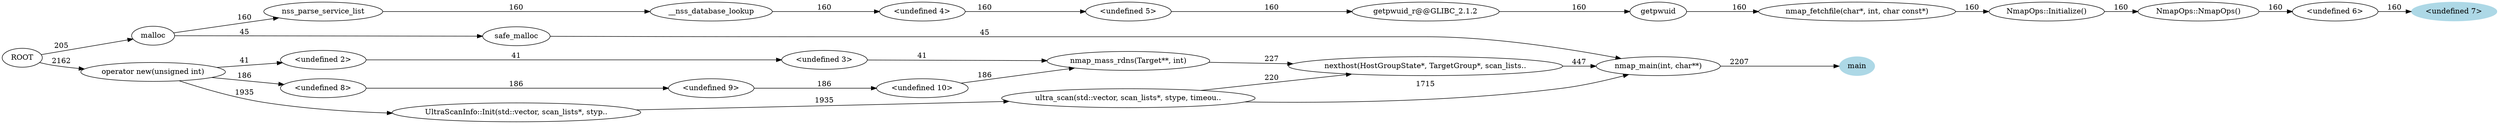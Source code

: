 digraph Leak_DefinitelyLost {
rankdir=LR
"<undefined 2>"
"nmap_main(int, char**)"
"<undefined 3>"
"<undefined 10>"
"malloc"
"nss_parse_service_list"
"nmap_mass_rdns(Target**, int)"
"getpwuid_r@@GLIBC_2.1.2"
"main" [color=lightblue, style=filled]
"ultra_scan(std::vector, scan_lists*, stype, timeou.."
"nexthost(HostGroupState*, TargetGroup*, scan_lists.."
ROOT
"safe_malloc"
"nmap_fetchfile(char*, int, char const*)"
"<undefined 6>"
"operator new(unsigned int)"
"getpwuid"
"<undefined 8>"
"__nss_database_lookup"
"NmapOps::NmapOps()"
"<undefined 9>"
"NmapOps::Initialize()"
"<undefined 5>"
"UltraScanInfo::Init(std::vector, scan_lists*, styp.."
"<undefined 7>" [color=lightblue, style=filled]
"<undefined 4>"
"<undefined 2>" -> "<undefined 3>" [label=41]
"<undefined 10>" -> "nmap_mass_rdns(Target**, int)" [label=186]
"NmapOps::NmapOps()" -> "<undefined 6>" [label=160]
"__nss_database_lookup" -> "<undefined 4>" [label=160]
"ultra_scan(std::vector, scan_lists*, stype, timeou.." -> "nmap_main(int, char**)" [label=1715]
"<undefined 6>" -> "<undefined 7>" [label=160]
"safe_malloc" -> "nmap_main(int, char**)" [label=45]
"<undefined 3>" -> "nmap_mass_rdns(Target**, int)" [label=41]
"NmapOps::Initialize()" -> "NmapOps::NmapOps()" [label=160]
"malloc" -> "nss_parse_service_list" [label=160]
"operator new(unsigned int)" -> "UltraScanInfo::Init(std::vector, scan_lists*, styp.." [label=1935]
"getpwuid" -> "nmap_fetchfile(char*, int, char const*)" [label=160]
"nexthost(HostGroupState*, TargetGroup*, scan_lists.." -> "nmap_main(int, char**)" [label=447]
"<undefined 9>" -> "<undefined 10>" [label=186]
"getpwuid_r@@GLIBC_2.1.2" -> "getpwuid" [label=160]
"<undefined 5>" -> "getpwuid_r@@GLIBC_2.1.2" [label=160]
"nmap_fetchfile(char*, int, char const*)" -> "NmapOps::Initialize()" [label=160]
"operator new(unsigned int)" -> "<undefined 8>" [label=186]
"<undefined 4>" -> "<undefined 5>" [label=160]
ROOT -> "operator new(unsigned int)" [label=2162]
"nmap_mass_rdns(Target**, int)" -> "nexthost(HostGroupState*, TargetGroup*, scan_lists.." [label=227]
"operator new(unsigned int)" -> "<undefined 2>" [label=41]
"<undefined 8>" -> "<undefined 9>" [label=186]
"UltraScanInfo::Init(std::vector, scan_lists*, styp.." -> "ultra_scan(std::vector, scan_lists*, stype, timeou.." [label=1935]
"nss_parse_service_list" -> "__nss_database_lookup" [label=160]
"ultra_scan(std::vector, scan_lists*, stype, timeou.." -> "nexthost(HostGroupState*, TargetGroup*, scan_lists.." [label=220]
"nmap_main(int, char**)" -> "main" [label=2207]
"malloc" -> "safe_malloc" [label=45]
ROOT -> "malloc" [label=205]
}

